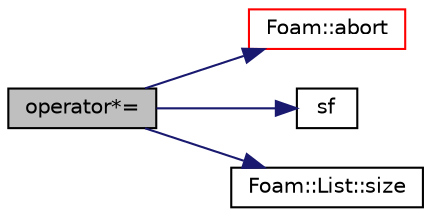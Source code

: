 digraph "operator*="
{
  bgcolor="transparent";
  edge [fontname="Helvetica",fontsize="10",labelfontname="Helvetica",labelfontsize="10"];
  node [fontname="Helvetica",fontsize="10",shape=record];
  rankdir="LR";
  Node1487 [label="operator*=",height=0.2,width=0.4,color="black", fillcolor="grey75", style="filled", fontcolor="black"];
  Node1487 -> Node1488 [color="midnightblue",fontsize="10",style="solid",fontname="Helvetica"];
  Node1488 [label="Foam::abort",height=0.2,width=0.4,color="red",URL="$a21851.html#a447107a607d03e417307c203fa5fb44b"];
  Node1487 -> Node1533 [color="midnightblue",fontsize="10",style="solid",fontname="Helvetica"];
  Node1533 [label="sf",height=0.2,width=0.4,color="black",URL="$a19457.html#ab318caaec810447a252e6134c88a7a77"];
  Node1487 -> Node1534 [color="midnightblue",fontsize="10",style="solid",fontname="Helvetica"];
  Node1534 [label="Foam::List::size",height=0.2,width=0.4,color="black",URL="$a26833.html#a8a5f6fa29bd4b500caf186f60245b384",tooltip="Override size to be inconsistent with allocated storage. "];
}
